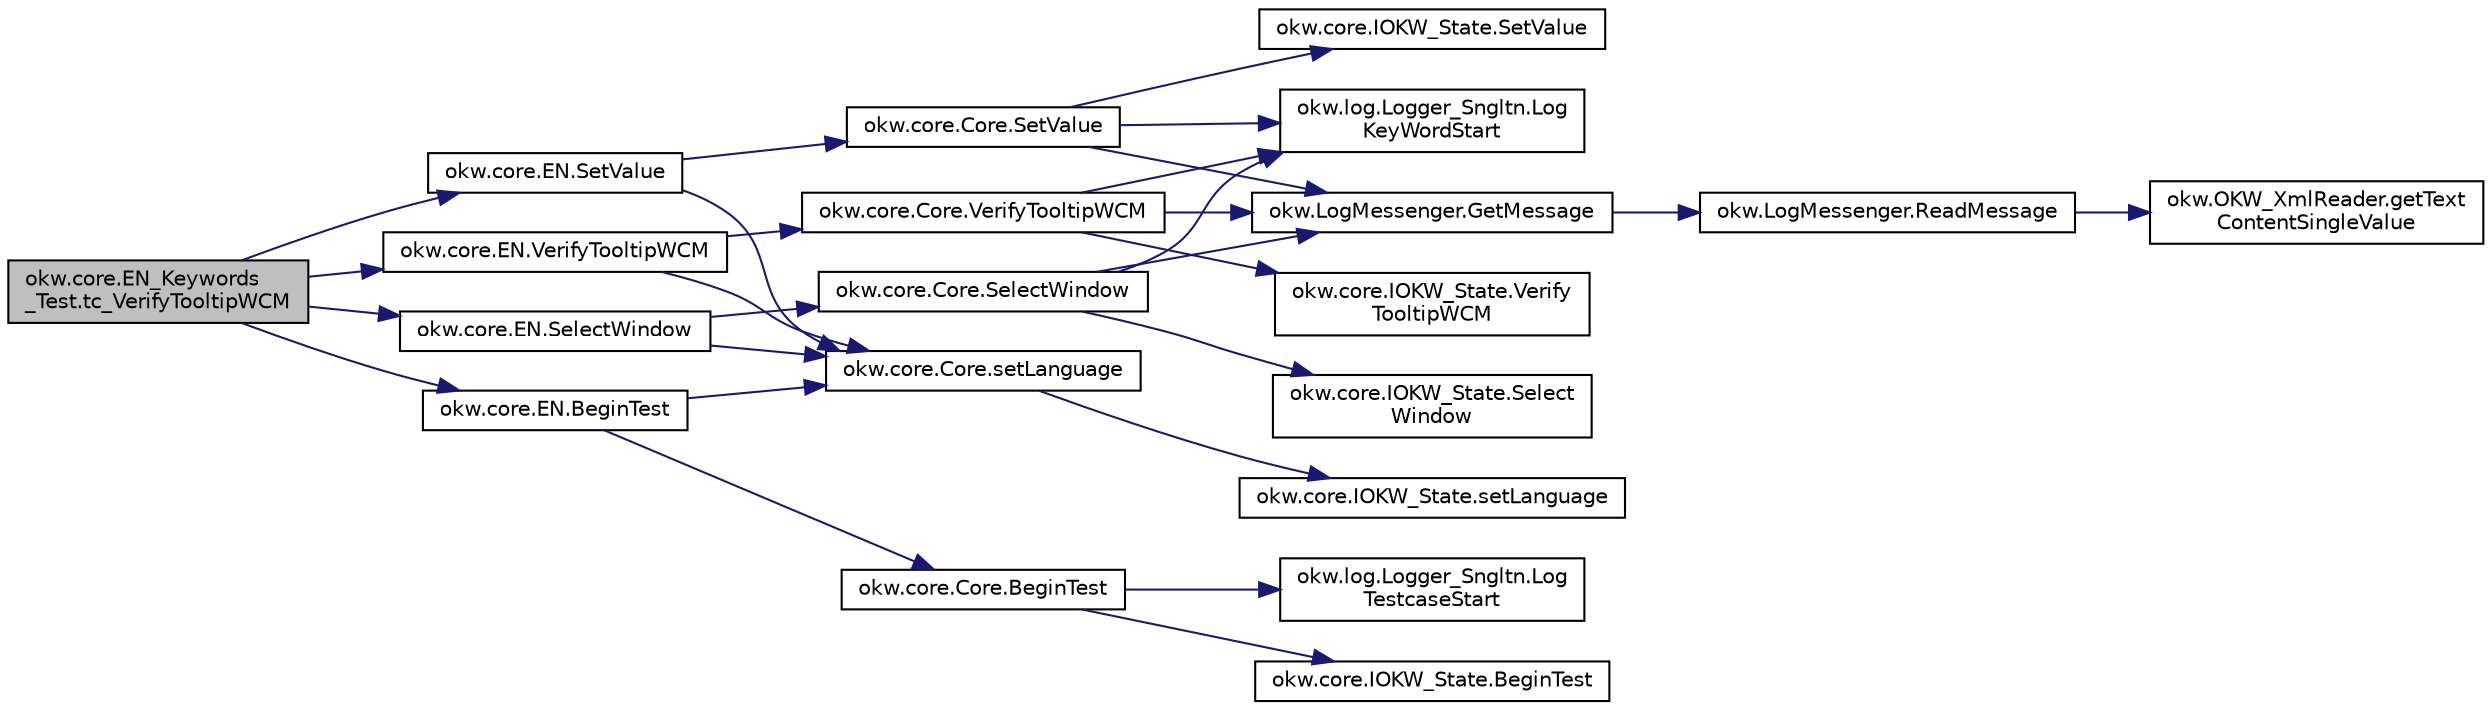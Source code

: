 digraph "okw.core.EN_Keywords_Test.tc_VerifyTooltipWCM"
{
 // INTERACTIVE_SVG=YES
 // LATEX_PDF_SIZE
  edge [fontname="Helvetica",fontsize="10",labelfontname="Helvetica",labelfontsize="10"];
  node [fontname="Helvetica",fontsize="10",shape=record];
  rankdir="LR";
  Node530 [label="okw.core.EN_Keywords\l_Test.tc_VerifyTooltipWCM",height=0.2,width=0.4,color="black", fillcolor="grey75", style="filled", fontcolor="black",tooltip="\"Normaler\" Testfall für das Schlüsselwort VerifyTootip WCM(String, String)."];
  Node530 -> Node531 [color="midnightblue",fontsize="10",style="solid",fontname="Helvetica"];
  Node531 [label="okw.core.EN.BeginTest",height=0.2,width=0.4,color="black", fillcolor="white", style="filled",URL="$classokw_1_1core_1_1_e_n.html#aef613b0a3e6bb8a9623984db145cae69",tooltip="Markiert den Anfang eines neuen Testfalls."];
  Node531 -> Node532 [color="midnightblue",fontsize="10",style="solid",fontname="Helvetica"];
  Node532 [label="okw.core.Core.setLanguage",height=0.2,width=0.4,color="black", fillcolor="white", style="filled",URL="$classokw_1_1core_1_1_core.html#ab4e0f723d27cb11c944ec4c82c426100",tooltip="Setzt die Sprache auf den gegebenen wert Language."];
  Node532 -> Node533 [color="midnightblue",fontsize="10",style="solid",fontname="Helvetica"];
  Node533 [label="okw.core.IOKW_State.setLanguage",height=0.2,width=0.4,color="black", fillcolor="white", style="filled",URL="$interfaceokw_1_1core_1_1_i_o_k_w___state.html#a866baa0bde08a47418f54d63bdb56097",tooltip="Interne Methode zum setzen der Sprache für die sprachabhängigen Ausgaben der Dokumentation (Log)."];
  Node531 -> Node534 [color="midnightblue",fontsize="10",style="solid",fontname="Helvetica"];
  Node534 [label="okw.core.Core.BeginTest",height=0.2,width=0.4,color="black", fillcolor="white", style="filled",URL="$classokw_1_1core_1_1_core.html#acfefe92468c9eb9e951846372726c4d8",tooltip="Markiert den Anfang eines neuen Testfalls."];
  Node534 -> Node535 [color="midnightblue",fontsize="10",style="solid",fontname="Helvetica"];
  Node535 [label="okw.log.Logger_Sngltn.Log\lTestcaseStart",height=0.2,width=0.4,color="black", fillcolor="white", style="filled",URL="$classokw_1_1log_1_1_logger___sngltn.html#a60f4ad59db847ae61df928f9920f3deb",tooltip="Ausgabe des Testfalls."];
  Node534 -> Node536 [color="midnightblue",fontsize="10",style="solid",fontname="Helvetica"];
  Node536 [label="okw.core.IOKW_State.BeginTest",height=0.2,width=0.4,color="black", fillcolor="white", style="filled",URL="$interfaceokw_1_1core_1_1_i_o_k_w___state.html#ae5480ddb1fc37eade5d899d335bc4b13",tooltip="Markiert den Anfang eines neuen Testfalls."];
  Node530 -> Node537 [color="midnightblue",fontsize="10",style="solid",fontname="Helvetica"];
  Node537 [label="okw.core.EN.SelectWindow",height=0.2,width=0.4,color="black", fillcolor="white", style="filled",URL="$classokw_1_1core_1_1_e_n.html#a2b61c2b39a9cfdbdfd25fe0e3d43785b",tooltip="Setzt den Kontext auf das gegebene Fenster."];
  Node537 -> Node532 [color="midnightblue",fontsize="10",style="solid",fontname="Helvetica"];
  Node537 -> Node538 [color="midnightblue",fontsize="10",style="solid",fontname="Helvetica"];
  Node538 [label="okw.core.Core.SelectWindow",height=0.2,width=0.4,color="black", fillcolor="white", style="filled",URL="$classokw_1_1core_1_1_core.html#a6a68660eb5e34965522896e2a5c48314",tooltip="Setzt den Kontext auf das gegebene Fenster."];
  Node538 -> Node539 [color="midnightblue",fontsize="10",style="solid",fontname="Helvetica"];
  Node539 [label="okw.log.Logger_Sngltn.Log\lKeyWordStart",height=0.2,width=0.4,color="black", fillcolor="white", style="filled",URL="$classokw_1_1log_1_1_logger___sngltn.html#a70ec25e200e00ecefc544e8fd371d2ef",tooltip="Ausgabe eines Schlüsselwortes."];
  Node538 -> Node540 [color="midnightblue",fontsize="10",style="solid",fontname="Helvetica"];
  Node540 [label="okw.LogMessenger.GetMessage",height=0.2,width=0.4,color="black", fillcolor="white", style="filled",URL="$classokw_1_1_log_messenger.html#af225d1f037d47b3b085175c09d78bdd2",tooltip="Holt die Log-Meldung für MethodeNmae/Textkey ohne weitere Parameter."];
  Node540 -> Node541 [color="midnightblue",fontsize="10",style="solid",fontname="Helvetica"];
  Node541 [label="okw.LogMessenger.ReadMessage",height=0.2,width=0.4,color="black", fillcolor="white", style="filled",URL="$classokw_1_1_log_messenger.html#a530cd6ab82ec82a04206a2e976ec06e3",tooltip="Interne Kernfunktion holt die Log-Meldung mit Platzhaltern aus der XML-Datei."];
  Node541 -> Node542 [color="midnightblue",fontsize="10",style="solid",fontname="Helvetica"];
  Node542 [label="okw.OKW_XmlReader.getText\lContentSingleValue",height=0.2,width=0.4,color="black", fillcolor="white", style="filled",URL="$classokw_1_1_o_k_w___xml_reader.html#ab920b5335a2e1429c14cc5f8e79f39eb",tooltip="Lies den TextContent eines Tag."];
  Node538 -> Node543 [color="midnightblue",fontsize="10",style="solid",fontname="Helvetica"];
  Node543 [label="okw.core.IOKW_State.Select\lWindow",height=0.2,width=0.4,color="black", fillcolor="white", style="filled",URL="$interfaceokw_1_1core_1_1_i_o_k_w___state.html#ad4fc9610ed5b1176590a45b55e6ac7f0",tooltip="Setzt den Kontext auf das gegebene Fenster."];
  Node530 -> Node544 [color="midnightblue",fontsize="10",style="solid",fontname="Helvetica"];
  Node544 [label="okw.core.EN.SetValue",height=0.2,width=0.4,color="black", fillcolor="white", style="filled",URL="$classokw_1_1core_1_1_e_n.html#a3de04697f1873ab6773a068a3159f1d1",tooltip="Setzt den Wert des gegebenen Fensterobjekts auf den gegebenen Wert."];
  Node544 -> Node532 [color="midnightblue",fontsize="10",style="solid",fontname="Helvetica"];
  Node544 -> Node545 [color="midnightblue",fontsize="10",style="solid",fontname="Helvetica"];
  Node545 [label="okw.core.Core.SetValue",height=0.2,width=0.4,color="black", fillcolor="white", style="filled",URL="$classokw_1_1core_1_1_core.html#a7088065564f2909025435c0c5594926c",tooltip="Setzt den Wert des gegebenen Fensterobjekts auf den gegebenen Wert."];
  Node545 -> Node539 [color="midnightblue",fontsize="10",style="solid",fontname="Helvetica"];
  Node545 -> Node540 [color="midnightblue",fontsize="10",style="solid",fontname="Helvetica"];
  Node545 -> Node546 [color="midnightblue",fontsize="10",style="solid",fontname="Helvetica"];
  Node546 [label="okw.core.IOKW_State.SetValue",height=0.2,width=0.4,color="black", fillcolor="white", style="filled",URL="$interfaceokw_1_1core_1_1_i_o_k_w___state.html#a301021976f71d79ff9054052b3b9ca38",tooltip="Setzt den Wert des gegebenen Fensterobjekts auf den gegebenen Wert."];
  Node530 -> Node547 [color="midnightblue",fontsize="10",style="solid",fontname="Helvetica"];
  Node547 [label="okw.core.EN.VerifyTooltipWCM",height=0.2,width=0.4,color="black", fillcolor="white", style="filled",URL="$classokw_1_1core_1_1_e_n.html#aab0f2e51f9be09e36fbd27a5c8c88511",tooltip="Prüft den Tooltip-Text eines Objektes (in den meisten Fällen ist dies der angezeigte Text)."];
  Node547 -> Node532 [color="midnightblue",fontsize="10",style="solid",fontname="Helvetica"];
  Node547 -> Node548 [color="midnightblue",fontsize="10",style="solid",fontname="Helvetica"];
  Node548 [label="okw.core.Core.VerifyTooltipWCM",height=0.2,width=0.4,color="black", fillcolor="white", style="filled",URL="$classokw_1_1core_1_1_core.html#a160aacb0d6817770fde1faeaf6749af3",tooltip="Prüft den Tooltip-Text eines Objektes (in den meisten Fällen ist dies der angezeigte Text)."];
  Node548 -> Node539 [color="midnightblue",fontsize="10",style="solid",fontname="Helvetica"];
  Node548 -> Node540 [color="midnightblue",fontsize="10",style="solid",fontname="Helvetica"];
  Node548 -> Node549 [color="midnightblue",fontsize="10",style="solid",fontname="Helvetica"];
  Node549 [label="okw.core.IOKW_State.Verify\lTooltipWCM",height=0.2,width=0.4,color="black", fillcolor="white", style="filled",URL="$interfaceokw_1_1core_1_1_i_o_k_w___state.html#a5eeafdd7f415970cddcec31fa642da02",tooltip="Prüft den Tooltip-Text eines Objektes (in den meisten Fällen ist dies der angezeigte Text)."];
}
